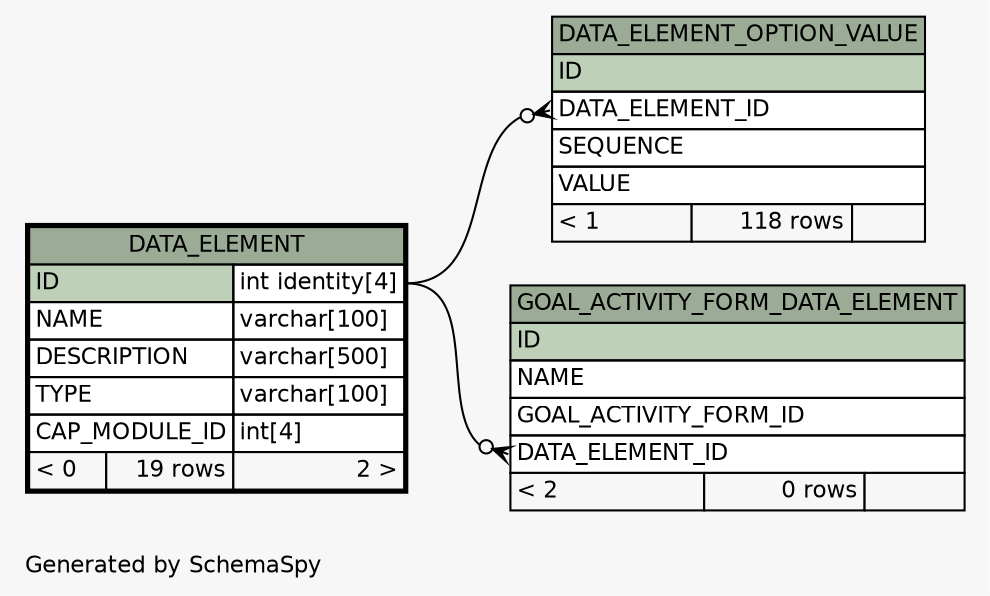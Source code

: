 // dot 2.28.0 on Windows 7 6.1
// SchemaSpy rev 590
digraph "oneDegreeRelationshipsDiagram" {
  graph [
    rankdir="RL"
    bgcolor="#f7f7f7"
    label="\nGenerated by SchemaSpy"
    labeljust="l"
    nodesep="0.18"
    ranksep="0.46"
    fontname="Helvetica"
    fontsize="11"
  ];
  node [
    fontname="Helvetica"
    fontsize="11"
    shape="plaintext"
  ];
  edge [
    arrowsize="0.8"
  ];
  "DATA_ELEMENT_OPTION_VALUE":"DATA_ELEMENT_ID":w -> "DATA_ELEMENT":"ID.type":e [arrowhead=none dir=back arrowtail=crowodot];
  "GOAL_ACTIVITY_FORM_DATA_ELEMENT":"DATA_ELEMENT_ID":w -> "DATA_ELEMENT":"ID.type":e [arrowhead=none dir=back arrowtail=crowodot];
  "DATA_ELEMENT" [
    label=<
    <TABLE BORDER="2" CELLBORDER="1" CELLSPACING="0" BGCOLOR="#ffffff">
      <TR><TD COLSPAN="3" BGCOLOR="#9bab96" ALIGN="CENTER">DATA_ELEMENT</TD></TR>
      <TR><TD PORT="ID" COLSPAN="2" BGCOLOR="#bed1b8" ALIGN="LEFT">ID</TD><TD PORT="ID.type" ALIGN="LEFT">int identity[4]</TD></TR>
      <TR><TD PORT="NAME" COLSPAN="2" ALIGN="LEFT">NAME</TD><TD PORT="NAME.type" ALIGN="LEFT">varchar[100]</TD></TR>
      <TR><TD PORT="DESCRIPTION" COLSPAN="2" ALIGN="LEFT">DESCRIPTION</TD><TD PORT="DESCRIPTION.type" ALIGN="LEFT">varchar[500]</TD></TR>
      <TR><TD PORT="TYPE" COLSPAN="2" ALIGN="LEFT">TYPE</TD><TD PORT="TYPE.type" ALIGN="LEFT">varchar[100]</TD></TR>
      <TR><TD PORT="CAP_MODULE_ID" COLSPAN="2" ALIGN="LEFT">CAP_MODULE_ID</TD><TD PORT="CAP_MODULE_ID.type" ALIGN="LEFT">int[4]</TD></TR>
      <TR><TD ALIGN="LEFT" BGCOLOR="#f7f7f7">&lt; 0</TD><TD ALIGN="RIGHT" BGCOLOR="#f7f7f7">19 rows</TD><TD ALIGN="RIGHT" BGCOLOR="#f7f7f7">2 &gt;</TD></TR>
    </TABLE>>
    URL="DATA_ELEMENT.html"
    tooltip="DATA_ELEMENT"
  ];
  "DATA_ELEMENT_OPTION_VALUE" [
    label=<
    <TABLE BORDER="0" CELLBORDER="1" CELLSPACING="0" BGCOLOR="#ffffff">
      <TR><TD COLSPAN="3" BGCOLOR="#9bab96" ALIGN="CENTER">DATA_ELEMENT_OPTION_VALUE</TD></TR>
      <TR><TD PORT="ID" COLSPAN="3" BGCOLOR="#bed1b8" ALIGN="LEFT">ID</TD></TR>
      <TR><TD PORT="DATA_ELEMENT_ID" COLSPAN="3" ALIGN="LEFT">DATA_ELEMENT_ID</TD></TR>
      <TR><TD PORT="SEQUENCE" COLSPAN="3" ALIGN="LEFT">SEQUENCE</TD></TR>
      <TR><TD PORT="VALUE" COLSPAN="3" ALIGN="LEFT">VALUE</TD></TR>
      <TR><TD ALIGN="LEFT" BGCOLOR="#f7f7f7">&lt; 1</TD><TD ALIGN="RIGHT" BGCOLOR="#f7f7f7">118 rows</TD><TD ALIGN="RIGHT" BGCOLOR="#f7f7f7">  </TD></TR>
    </TABLE>>
    URL="DATA_ELEMENT_OPTION_VALUE.html"
    tooltip="DATA_ELEMENT_OPTION_VALUE"
  ];
  "GOAL_ACTIVITY_FORM_DATA_ELEMENT" [
    label=<
    <TABLE BORDER="0" CELLBORDER="1" CELLSPACING="0" BGCOLOR="#ffffff">
      <TR><TD COLSPAN="3" BGCOLOR="#9bab96" ALIGN="CENTER">GOAL_ACTIVITY_FORM_DATA_ELEMENT</TD></TR>
      <TR><TD PORT="ID" COLSPAN="3" BGCOLOR="#bed1b8" ALIGN="LEFT">ID</TD></TR>
      <TR><TD PORT="NAME" COLSPAN="3" ALIGN="LEFT">NAME</TD></TR>
      <TR><TD PORT="GOAL_ACTIVITY_FORM_ID" COLSPAN="3" ALIGN="LEFT">GOAL_ACTIVITY_FORM_ID</TD></TR>
      <TR><TD PORT="DATA_ELEMENT_ID" COLSPAN="3" ALIGN="LEFT">DATA_ELEMENT_ID</TD></TR>
      <TR><TD ALIGN="LEFT" BGCOLOR="#f7f7f7">&lt; 2</TD><TD ALIGN="RIGHT" BGCOLOR="#f7f7f7">0 rows</TD><TD ALIGN="RIGHT" BGCOLOR="#f7f7f7">  </TD></TR>
    </TABLE>>
    URL="GOAL_ACTIVITY_FORM_DATA_ELEMENT.html"
    tooltip="GOAL_ACTIVITY_FORM_DATA_ELEMENT"
  ];
}
